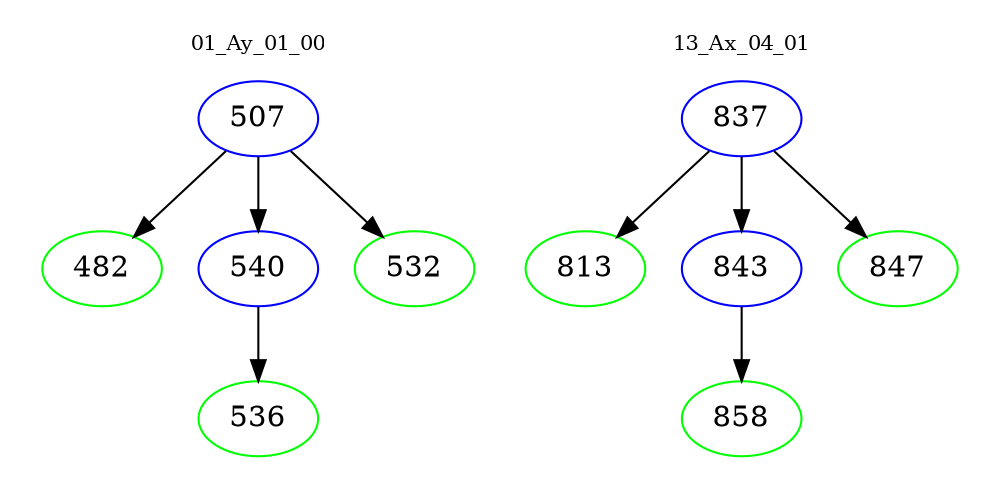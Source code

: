 digraph{
subgraph cluster_0 {
color = white
label = "01_Ay_01_00";
fontsize=10;
T0_507 [label="507", color="blue"]
T0_507 -> T0_482 [color="black"]
T0_482 [label="482", color="green"]
T0_507 -> T0_540 [color="black"]
T0_540 [label="540", color="blue"]
T0_540 -> T0_536 [color="black"]
T0_536 [label="536", color="green"]
T0_507 -> T0_532 [color="black"]
T0_532 [label="532", color="green"]
}
subgraph cluster_1 {
color = white
label = "13_Ax_04_01";
fontsize=10;
T1_837 [label="837", color="blue"]
T1_837 -> T1_813 [color="black"]
T1_813 [label="813", color="green"]
T1_837 -> T1_843 [color="black"]
T1_843 [label="843", color="blue"]
T1_843 -> T1_858 [color="black"]
T1_858 [label="858", color="green"]
T1_837 -> T1_847 [color="black"]
T1_847 [label="847", color="green"]
}
}
